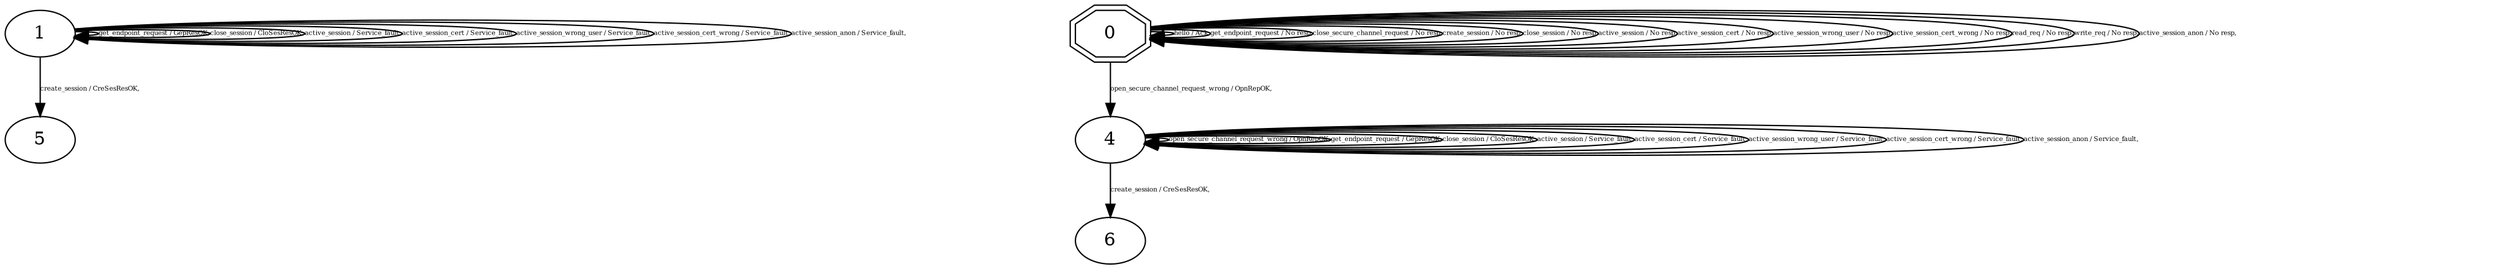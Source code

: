 digraph "Automata" { 
	 "5" [shape=ellipse,style=filled,fillcolor=white,URL="5"];
	 "4" [shape=ellipse,style=filled,fillcolor=white,URL="4"];
	 "6" [shape=ellipse,style=filled,fillcolor=white,URL="6"];
	 "0" [shape=doubleoctagon,style=filled,fillcolor=white,URL="0"];
	 "1" [shape=ellipse,style=filled,fillcolor=white,URL="1"];
	 "0"->"4" [fontsize=5,label="open_secure_channel_request_wrong / OpnRepOK,",URL="t2"];
	 "1"->"5" [fontsize=5,label="create_session / CreSesResOK,",URL="t19"];
	 "4"->"6" [fontsize=5,label="create_session / CreSesResOK,",URL="t61"];
	 "4"->"4" [fontsize=5,label="open_secure_channel_request_wrong / OpnRepOK,",URL="t58"];
	 "4"->"4" [fontsize=5,label="get_endpoint_request / GepResOK,",URL="t59"];
	 "4"->"4" [fontsize=5,label="close_session / CloSesResOK,",URL="t62"];
	 "4"->"4" [fontsize=5,label="active_session / Service_fault,",URL="t63"];
	 "4"->"4" [fontsize=5,label="active_session_cert / Service_fault,",URL="t64"];
	 "4"->"4" [fontsize=5,label="active_session_wrong_user / Service_fault,",URL="t65"];
	 "4"->"4" [fontsize=5,label="active_session_cert_wrong / Service_fault,",URL="t66"];
	 "4"->"4" [fontsize=5,label="active_session_anon / Service_fault,",URL="t69"];
	 "1"->"1" [fontsize=5,label="get_endpoint_request / GepResOK,",URL="t17"];
	 "1"->"1" [fontsize=5,label="close_session / CloSesResOK,",URL="t20"];
	 "1"->"1" [fontsize=5,label="active_session / Service_fault,",URL="t21"];
	 "1"->"1" [fontsize=5,label="active_session_cert / Service_fault,",URL="t22"];
	 "1"->"1" [fontsize=5,label="active_session_wrong_user / Service_fault,",URL="t23"];
	 "1"->"1" [fontsize=5,label="active_session_cert_wrong / Service_fault,",URL="t24"];
	 "1"->"1" [fontsize=5,label="active_session_anon / Service_fault,",URL="t27"];
	 "0"->"0" [fontsize=5,label="hello / Ack,",URL="t0"];
	 "0"->"0" [fontsize=5,label="get_endpoint_request / No resp,",URL="t3"];
	 "0"->"0" [fontsize=5,label="close_secure_channel_request / No resp,",URL="t4"];
	 "0"->"0" [fontsize=5,label="create_session / No resp,",URL="t5"];
	 "0"->"0" [fontsize=5,label="close_session / No resp,",URL="t6"];
	 "0"->"0" [fontsize=5,label="active_session / No resp,",URL="t7"];
	 "0"->"0" [fontsize=5,label="active_session_cert / No resp,",URL="t8"];
	 "0"->"0" [fontsize=5,label="active_session_wrong_user / No resp,",URL="t9"];
	 "0"->"0" [fontsize=5,label="active_session_cert_wrong / No resp,",URL="t10"];
	 "0"->"0" [fontsize=5,label="read_req / No resp,",URL="t11"];
	 "0"->"0" [fontsize=5,label="write_req / No resp,",URL="t12"];
	 "0"->"0" [fontsize=5,label="active_session_anon / No resp,",URL="t13"];
}
